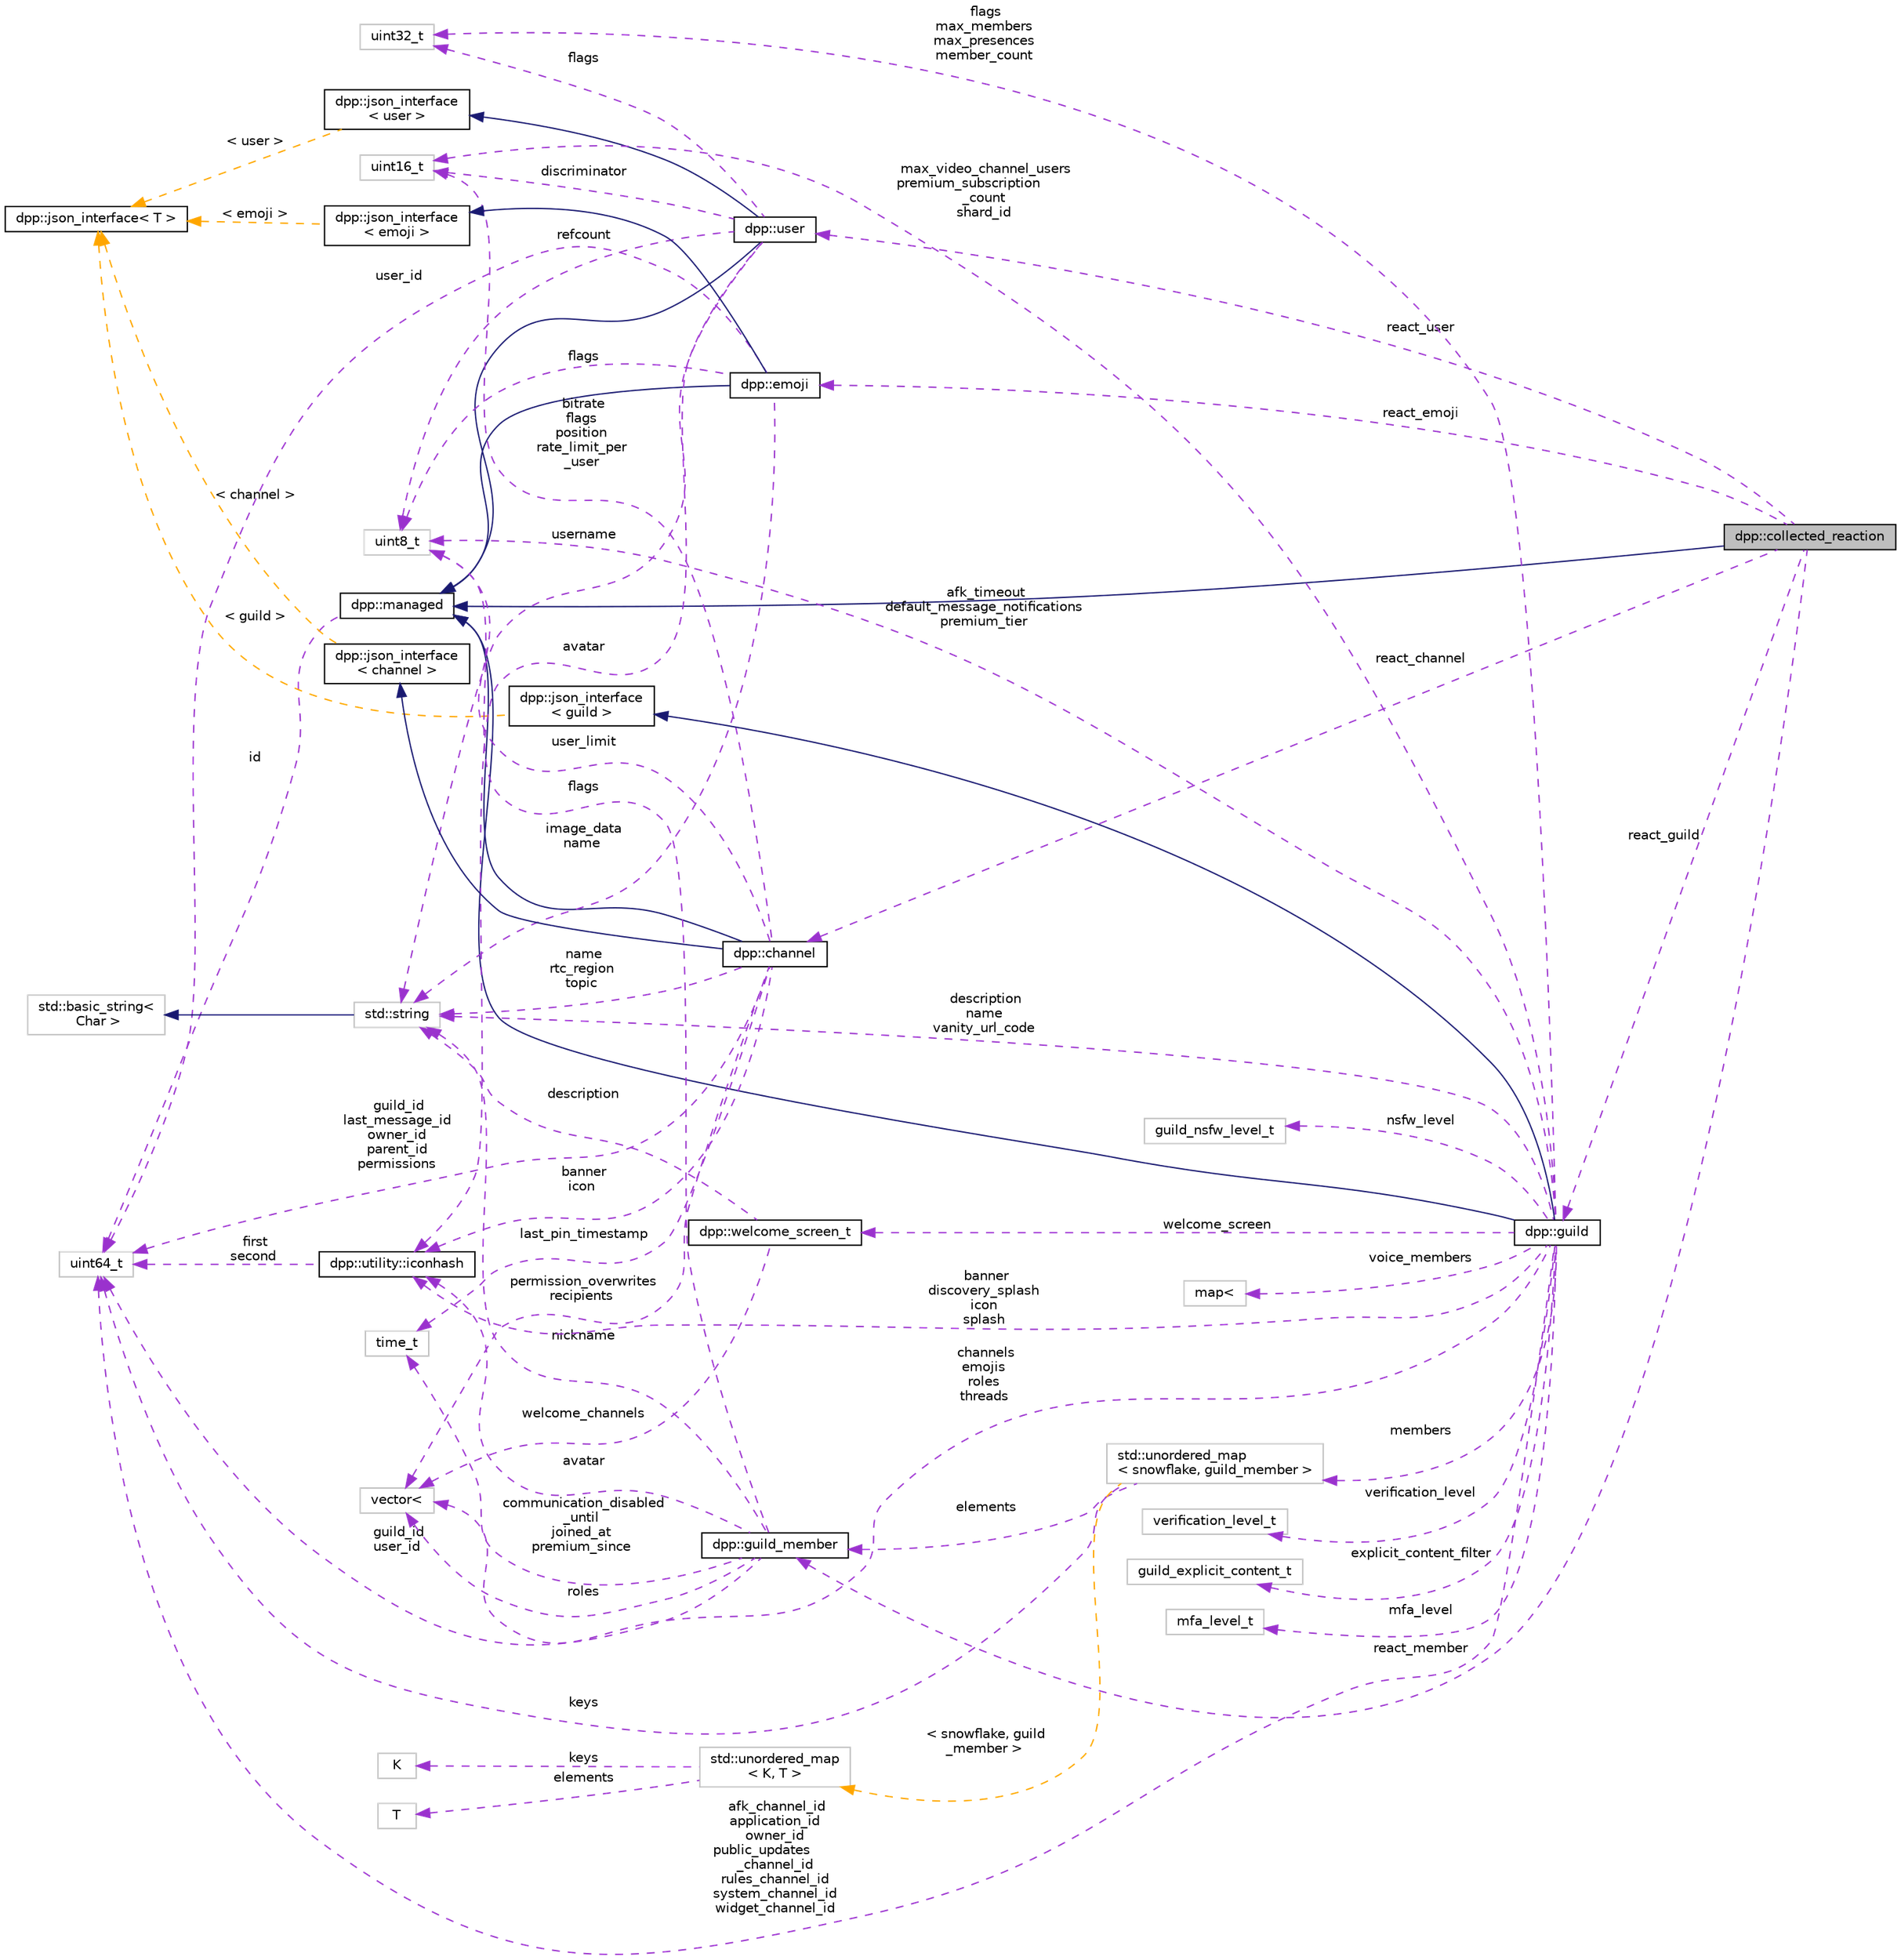 digraph "dpp::collected_reaction"
{
 // INTERACTIVE_SVG=YES
 // LATEX_PDF_SIZE
  bgcolor="transparent";
  edge [fontname="Helvetica",fontsize="10",labelfontname="Helvetica",labelfontsize="10"];
  node [fontname="Helvetica",fontsize="10",shape=record];
  rankdir="LR";
  Node1 [label="dpp::collected_reaction",height=0.2,width=0.4,color="black", fillcolor="grey75", style="filled", fontcolor="black",tooltip="Represents a reaction. Can be filled for use in a collector."];
  Node2 -> Node1 [dir="back",color="midnightblue",fontsize="10",style="solid",fontname="Helvetica"];
  Node2 [label="dpp::managed",height=0.2,width=0.4,color="black",URL="$classdpp_1_1managed.html",tooltip="The managed class is the base class for various types that can be stored in a cache that are identifi..."];
  Node3 -> Node2 [dir="back",color="darkorchid3",fontsize="10",style="dashed",label=" id" ,fontname="Helvetica"];
  Node3 [label="uint64_t",height=0.2,width=0.4,color="grey75",tooltip=" "];
  Node4 -> Node1 [dir="back",color="darkorchid3",fontsize="10",style="dashed",label=" react_user" ,fontname="Helvetica"];
  Node4 [label="dpp::user",height=0.2,width=0.4,color="black",URL="$classdpp_1_1user.html",tooltip="Represents a user on discord. May or may not be a member of a dpp::guild."];
  Node2 -> Node4 [dir="back",color="midnightblue",fontsize="10",style="solid",fontname="Helvetica"];
  Node5 -> Node4 [dir="back",color="midnightblue",fontsize="10",style="solid",fontname="Helvetica"];
  Node5 [label="dpp::json_interface\l\< user \>",height=0.2,width=0.4,color="black",URL="$structdpp_1_1json__interface.html",tooltip=" "];
  Node6 -> Node5 [dir="back",color="orange",fontsize="10",style="dashed",label=" \< user \>" ,fontname="Helvetica"];
  Node6 [label="dpp::json_interface\< T \>",height=0.2,width=0.4,color="black",URL="$structdpp_1_1json__interface.html",tooltip="Represents an interface for an object that can optionally implement functions for converting to and f..."];
  Node7 -> Node4 [dir="back",color="darkorchid3",fontsize="10",style="dashed",label=" username" ,fontname="Helvetica"];
  Node7 [label="std::string",height=0.2,width=0.4,color="grey75",tooltip=" "];
  Node8 -> Node7 [dir="back",color="midnightblue",fontsize="10",style="solid",fontname="Helvetica"];
  Node8 [label="std::basic_string\<\l Char \>",height=0.2,width=0.4,color="grey75",tooltip=" "];
  Node9 -> Node4 [dir="back",color="darkorchid3",fontsize="10",style="dashed",label=" avatar" ,fontname="Helvetica"];
  Node9 [label="dpp::utility::iconhash",height=0.2,width=0.4,color="black",URL="$structdpp_1_1utility_1_1iconhash.html",tooltip="Store a 128 bit icon hash (profile picture, server icon etc) as a 128 bit binary value made of two ui..."];
  Node3 -> Node9 [dir="back",color="darkorchid3",fontsize="10",style="dashed",label=" first\nsecond" ,fontname="Helvetica"];
  Node10 -> Node4 [dir="back",color="darkorchid3",fontsize="10",style="dashed",label=" flags" ,fontname="Helvetica"];
  Node10 [label="uint32_t",height=0.2,width=0.4,color="grey75",tooltip=" "];
  Node11 -> Node4 [dir="back",color="darkorchid3",fontsize="10",style="dashed",label=" discriminator" ,fontname="Helvetica"];
  Node11 [label="uint16_t",height=0.2,width=0.4,color="grey75",tooltip=" "];
  Node12 -> Node4 [dir="back",color="darkorchid3",fontsize="10",style="dashed",label=" refcount" ,fontname="Helvetica"];
  Node12 [label="uint8_t",height=0.2,width=0.4,color="grey75",tooltip=" "];
  Node13 -> Node1 [dir="back",color="darkorchid3",fontsize="10",style="dashed",label=" react_guild" ,fontname="Helvetica"];
  Node13 [label="dpp::guild",height=0.2,width=0.4,color="black",URL="$classdpp_1_1guild.html",tooltip="Represents a guild on Discord (AKA a server)"];
  Node2 -> Node13 [dir="back",color="midnightblue",fontsize="10",style="solid",fontname="Helvetica"];
  Node14 -> Node13 [dir="back",color="midnightblue",fontsize="10",style="solid",fontname="Helvetica"];
  Node14 [label="dpp::json_interface\l\< guild \>",height=0.2,width=0.4,color="black",URL="$structdpp_1_1json__interface.html",tooltip=" "];
  Node6 -> Node14 [dir="back",color="orange",fontsize="10",style="dashed",label=" \< guild \>" ,fontname="Helvetica"];
  Node7 -> Node13 [dir="back",color="darkorchid3",fontsize="10",style="dashed",label=" description\nname\nvanity_url_code" ,fontname="Helvetica"];
  Node15 -> Node13 [dir="back",color="darkorchid3",fontsize="10",style="dashed",label=" channels\nemojis\nroles\nthreads" ,fontname="Helvetica"];
  Node15 [label="vector\<",height=0.2,width=0.4,color="grey75",tooltip=" "];
  Node16 -> Node13 [dir="back",color="darkorchid3",fontsize="10",style="dashed",label=" voice_members" ,fontname="Helvetica"];
  Node16 [label="map\<",height=0.2,width=0.4,color="grey75",tooltip=" "];
  Node17 -> Node13 [dir="back",color="darkorchid3",fontsize="10",style="dashed",label=" members" ,fontname="Helvetica"];
  Node17 [label="std::unordered_map\l\< snowflake, guild_member \>",height=0.2,width=0.4,color="grey75",tooltip=" "];
  Node3 -> Node17 [dir="back",color="darkorchid3",fontsize="10",style="dashed",label=" keys" ,fontname="Helvetica"];
  Node18 -> Node17 [dir="back",color="darkorchid3",fontsize="10",style="dashed",label=" elements" ,fontname="Helvetica"];
  Node18 [label="dpp::guild_member",height=0.2,width=0.4,color="black",URL="$classdpp_1_1guild__member.html",tooltip="Represents dpp::user membership upon a dpp::guild. This contains the user's nickname,..."];
  Node7 -> Node18 [dir="back",color="darkorchid3",fontsize="10",style="dashed",label=" nickname" ,fontname="Helvetica"];
  Node15 -> Node18 [dir="back",color="darkorchid3",fontsize="10",style="dashed",label=" roles" ,fontname="Helvetica"];
  Node3 -> Node18 [dir="back",color="darkorchid3",fontsize="10",style="dashed",label=" guild_id\nuser_id" ,fontname="Helvetica"];
  Node9 -> Node18 [dir="back",color="darkorchid3",fontsize="10",style="dashed",label=" avatar" ,fontname="Helvetica"];
  Node19 -> Node18 [dir="back",color="darkorchid3",fontsize="10",style="dashed",label=" communication_disabled\l_until\njoined_at\npremium_since" ,fontname="Helvetica"];
  Node19 [label="time_t",height=0.2,width=0.4,color="grey75",tooltip=" "];
  Node12 -> Node18 [dir="back",color="darkorchid3",fontsize="10",style="dashed",label=" flags" ,fontname="Helvetica"];
  Node20 -> Node17 [dir="back",color="orange",fontsize="10",style="dashed",label=" \< snowflake, guild\l_member \>" ,fontname="Helvetica"];
  Node20 [label="std::unordered_map\l\< K, T \>",height=0.2,width=0.4,color="grey75",tooltip=" "];
  Node21 -> Node20 [dir="back",color="darkorchid3",fontsize="10",style="dashed",label=" keys" ,fontname="Helvetica"];
  Node21 [label="K",height=0.2,width=0.4,color="grey75",tooltip=" "];
  Node22 -> Node20 [dir="back",color="darkorchid3",fontsize="10",style="dashed",label=" elements" ,fontname="Helvetica"];
  Node22 [label="T",height=0.2,width=0.4,color="grey75",tooltip=" "];
  Node23 -> Node13 [dir="back",color="darkorchid3",fontsize="10",style="dashed",label=" welcome_screen" ,fontname="Helvetica"];
  Node23 [label="dpp::welcome_screen_t",height=0.2,width=0.4,color="black",URL="$structdpp_1_1welcome__screen__t.html",tooltip="Defines a server's welcome screen."];
  Node7 -> Node23 [dir="back",color="darkorchid3",fontsize="10",style="dashed",label=" description" ,fontname="Helvetica"];
  Node15 -> Node23 [dir="back",color="darkorchid3",fontsize="10",style="dashed",label=" welcome_channels" ,fontname="Helvetica"];
  Node9 -> Node13 [dir="back",color="darkorchid3",fontsize="10",style="dashed",label=" banner\ndiscovery_splash\nicon\nsplash" ,fontname="Helvetica"];
  Node3 -> Node13 [dir="back",color="darkorchid3",fontsize="10",style="dashed",label=" afk_channel_id\napplication_id\nowner_id\npublic_updates\l_channel_id\nrules_channel_id\nsystem_channel_id\nwidget_channel_id" ,fontname="Helvetica"];
  Node10 -> Node13 [dir="back",color="darkorchid3",fontsize="10",style="dashed",label=" flags\nmax_members\nmax_presences\nmember_count" ,fontname="Helvetica"];
  Node11 -> Node13 [dir="back",color="darkorchid3",fontsize="10",style="dashed",label=" max_video_channel_users\npremium_subscription\l_count\nshard_id" ,fontname="Helvetica"];
  Node12 -> Node13 [dir="back",color="darkorchid3",fontsize="10",style="dashed",label=" afk_timeout\ndefault_message_notifications\npremium_tier" ,fontname="Helvetica"];
  Node24 -> Node13 [dir="back",color="darkorchid3",fontsize="10",style="dashed",label=" verification_level" ,fontname="Helvetica"];
  Node24 [label="verification_level_t",height=0.2,width=0.4,color="grey75",tooltip=" "];
  Node25 -> Node13 [dir="back",color="darkorchid3",fontsize="10",style="dashed",label=" explicit_content_filter" ,fontname="Helvetica"];
  Node25 [label="guild_explicit_content_t",height=0.2,width=0.4,color="grey75",tooltip=" "];
  Node26 -> Node13 [dir="back",color="darkorchid3",fontsize="10",style="dashed",label=" mfa_level" ,fontname="Helvetica"];
  Node26 [label="mfa_level_t",height=0.2,width=0.4,color="grey75",tooltip=" "];
  Node27 -> Node13 [dir="back",color="darkorchid3",fontsize="10",style="dashed",label=" nsfw_level" ,fontname="Helvetica"];
  Node27 [label="guild_nsfw_level_t",height=0.2,width=0.4,color="grey75",tooltip=" "];
  Node18 -> Node1 [dir="back",color="darkorchid3",fontsize="10",style="dashed",label=" react_member" ,fontname="Helvetica"];
  Node28 -> Node1 [dir="back",color="darkorchid3",fontsize="10",style="dashed",label=" react_channel" ,fontname="Helvetica"];
  Node28 [label="dpp::channel",height=0.2,width=0.4,color="black",URL="$classdpp_1_1channel.html",tooltip="A definition of a discord channel There are one of these for every channel type except threads...."];
  Node2 -> Node28 [dir="back",color="midnightblue",fontsize="10",style="solid",fontname="Helvetica"];
  Node29 -> Node28 [dir="back",color="midnightblue",fontsize="10",style="solid",fontname="Helvetica"];
  Node29 [label="dpp::json_interface\l\< channel \>",height=0.2,width=0.4,color="black",URL="$structdpp_1_1json__interface.html",tooltip=" "];
  Node6 -> Node29 [dir="back",color="orange",fontsize="10",style="dashed",label=" \< channel \>" ,fontname="Helvetica"];
  Node7 -> Node28 [dir="back",color="darkorchid3",fontsize="10",style="dashed",label=" name\nrtc_region\ntopic" ,fontname="Helvetica"];
  Node15 -> Node28 [dir="back",color="darkorchid3",fontsize="10",style="dashed",label=" permission_overwrites\nrecipients" ,fontname="Helvetica"];
  Node9 -> Node28 [dir="back",color="darkorchid3",fontsize="10",style="dashed",label=" banner\nicon" ,fontname="Helvetica"];
  Node3 -> Node28 [dir="back",color="darkorchid3",fontsize="10",style="dashed",label=" guild_id\nlast_message_id\nowner_id\nparent_id\npermissions" ,fontname="Helvetica"];
  Node19 -> Node28 [dir="back",color="darkorchid3",fontsize="10",style="dashed",label=" last_pin_timestamp" ,fontname="Helvetica"];
  Node11 -> Node28 [dir="back",color="darkorchid3",fontsize="10",style="dashed",label=" bitrate\nflags\nposition\nrate_limit_per\l_user" ,fontname="Helvetica"];
  Node12 -> Node28 [dir="back",color="darkorchid3",fontsize="10",style="dashed",label=" user_limit" ,fontname="Helvetica"];
  Node30 -> Node1 [dir="back",color="darkorchid3",fontsize="10",style="dashed",label=" react_emoji" ,fontname="Helvetica"];
  Node30 [label="dpp::emoji",height=0.2,width=0.4,color="black",URL="$classdpp_1_1emoji.html",tooltip="Represents an emoji for a dpp::guild."];
  Node2 -> Node30 [dir="back",color="midnightblue",fontsize="10",style="solid",fontname="Helvetica"];
  Node31 -> Node30 [dir="back",color="midnightblue",fontsize="10",style="solid",fontname="Helvetica"];
  Node31 [label="dpp::json_interface\l\< emoji \>",height=0.2,width=0.4,color="black",URL="$structdpp_1_1json__interface.html",tooltip=" "];
  Node6 -> Node31 [dir="back",color="orange",fontsize="10",style="dashed",label=" \< emoji \>" ,fontname="Helvetica"];
  Node7 -> Node30 [dir="back",color="darkorchid3",fontsize="10",style="dashed",label=" image_data\nname" ,fontname="Helvetica"];
  Node3 -> Node30 [dir="back",color="darkorchid3",fontsize="10",style="dashed",label=" user_id" ,fontname="Helvetica"];
  Node12 -> Node30 [dir="back",color="darkorchid3",fontsize="10",style="dashed",label=" flags" ,fontname="Helvetica"];
}

